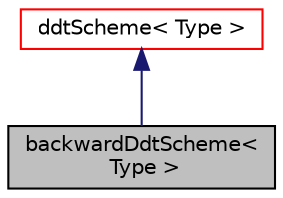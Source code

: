 digraph "backwardDdtScheme&lt; Type &gt;"
{
  bgcolor="transparent";
  edge [fontname="Helvetica",fontsize="10",labelfontname="Helvetica",labelfontsize="10"];
  node [fontname="Helvetica",fontsize="10",shape=record];
  Node0 [label="backwardDdtScheme\<\l Type \>",height=0.2,width=0.4,color="black", fillcolor="grey75", style="filled", fontcolor="black"];
  Node1 -> Node0 [dir="back",color="midnightblue",fontsize="10",style="solid",fontname="Helvetica"];
  Node1 [label="ddtScheme\< Type \>",height=0.2,width=0.4,color="red",URL="$a23301.html",tooltip="Abstract base class for ddt schemes. "];
}
